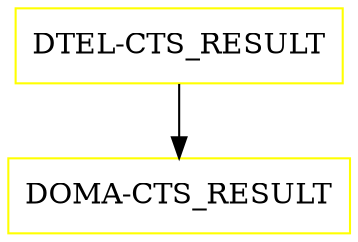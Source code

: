 digraph G {
  "DTEL-CTS_RESULT" [shape=box,color=yellow];
  "DOMA-CTS_RESULT" [shape=box,color=yellow,URL="./DOMA_CTS_RESULT.html"];
  "DTEL-CTS_RESULT" -> "DOMA-CTS_RESULT";
}
